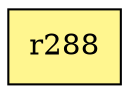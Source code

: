 digraph G {
rankdir=BT;ranksep="2.0";
"r288" [shape=record,fillcolor=khaki1,style=filled,label="{r288}"];
}